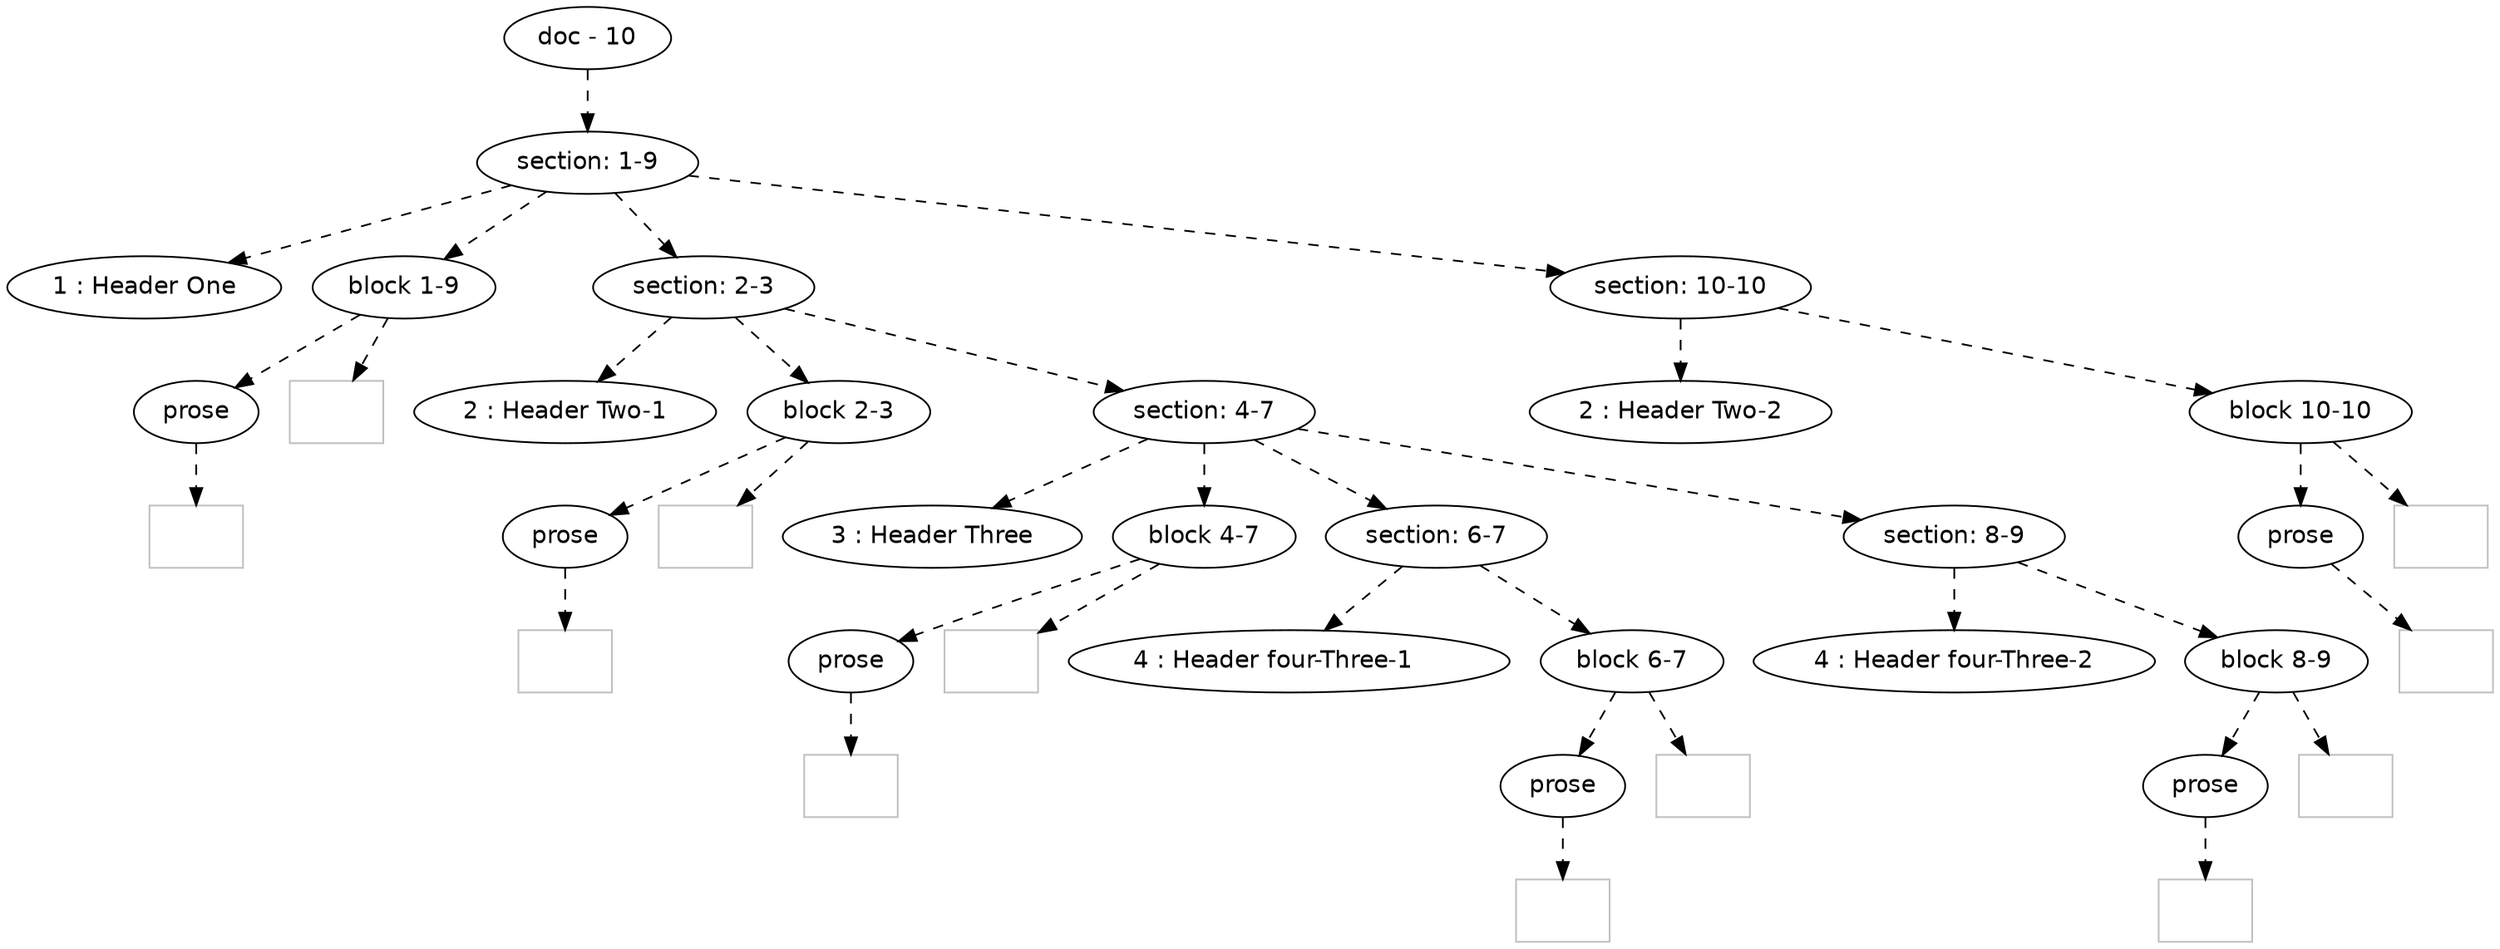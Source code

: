 digraph hierarchy {

node [fontname=Helvetica]
edge [style=dashed]

doc_0 [label="doc - 10"]


doc_0 -> { section_1}
{rank=same; section_1}

section_1 [label="section: 1-9"]


section_1 -> { header_2 block_3 section_4 section_5}
{rank=same; header_2 block_3 section_4 section_5}

header_2 [label="1 : Header One"]

block_3 [label="block 1-9"]

section_4 [label="section: 2-3"]

section_5 [label="section: 10-10"]


block_3 -> { prose_6}
{rank=same; prose_6}

prose_6 [label="prose"]


prose_6 -> leaf_7
leaf_7  [color=Gray,shape=rectangle,fontname=Inconsolata,label=""]
block_3 -> leaf_8
leaf_8  [color=Gray,shape=rectangle,fontname=Inconsolata,label=""]
section_4 -> { header_9 block_10 section_11}
{rank=same; header_9 block_10 section_11}

header_9 [label="2 : Header Two-1"]

block_10 [label="block 2-3"]

section_11 [label="section: 4-7"]


block_10 -> { prose_12}
{rank=same; prose_12}

prose_12 [label="prose"]


prose_12 -> leaf_13
leaf_13  [color=Gray,shape=rectangle,fontname=Inconsolata,label=""]
block_10 -> leaf_14
leaf_14  [color=Gray,shape=rectangle,fontname=Inconsolata,label=""]
section_11 -> { header_15 block_16 section_17 section_18}
{rank=same; header_15 block_16 section_17 section_18}

header_15 [label="3 : Header Three"]

block_16 [label="block 4-7"]

section_17 [label="section: 6-7"]

section_18 [label="section: 8-9"]


block_16 -> { prose_19}
{rank=same; prose_19}

prose_19 [label="prose"]


prose_19 -> leaf_20
leaf_20  [color=Gray,shape=rectangle,fontname=Inconsolata,label="    "]
block_16 -> leaf_21
leaf_21  [color=Gray,shape=rectangle,fontname=Inconsolata,label="    "]
section_17 -> { header_22 block_23}
{rank=same; header_22 block_23}

header_22 [label="4 : Header four-Three-1    "]

block_23 [label="block 6-7"]


block_23 -> { prose_24}
{rank=same; prose_24}

prose_24 [label="prose"]


prose_24 -> leaf_25
leaf_25  [color=Gray,shape=rectangle,fontname=Inconsolata,label=""]
block_23 -> leaf_26
leaf_26  [color=Gray,shape=rectangle,fontname=Inconsolata,label=""]
section_18 -> { header_27 block_28}
{rank=same; header_27 block_28}

header_27 [label="4 : Header four-Three-2"]

block_28 [label="block 8-9"]


block_28 -> { prose_29}
{rank=same; prose_29}

prose_29 [label="prose"]


prose_29 -> leaf_30
leaf_30  [color=Gray,shape=rectangle,fontname=Inconsolata,label=""]
block_28 -> leaf_31
leaf_31  [color=Gray,shape=rectangle,fontname=Inconsolata,label=""]
section_5 -> { header_32 block_33}
{rank=same; header_32 block_33}

header_32 [label="2 : Header Two-2"]

block_33 [label="block 10-10"]


block_33 -> { prose_34}
{rank=same; prose_34}

prose_34 [label="prose"]


prose_34 -> leaf_35
leaf_35  [color=Gray,shape=rectangle,fontname=Inconsolata,label=""]
block_33 -> leaf_36
leaf_36  [color=Gray,shape=rectangle,fontname=Inconsolata,label=""]

}
